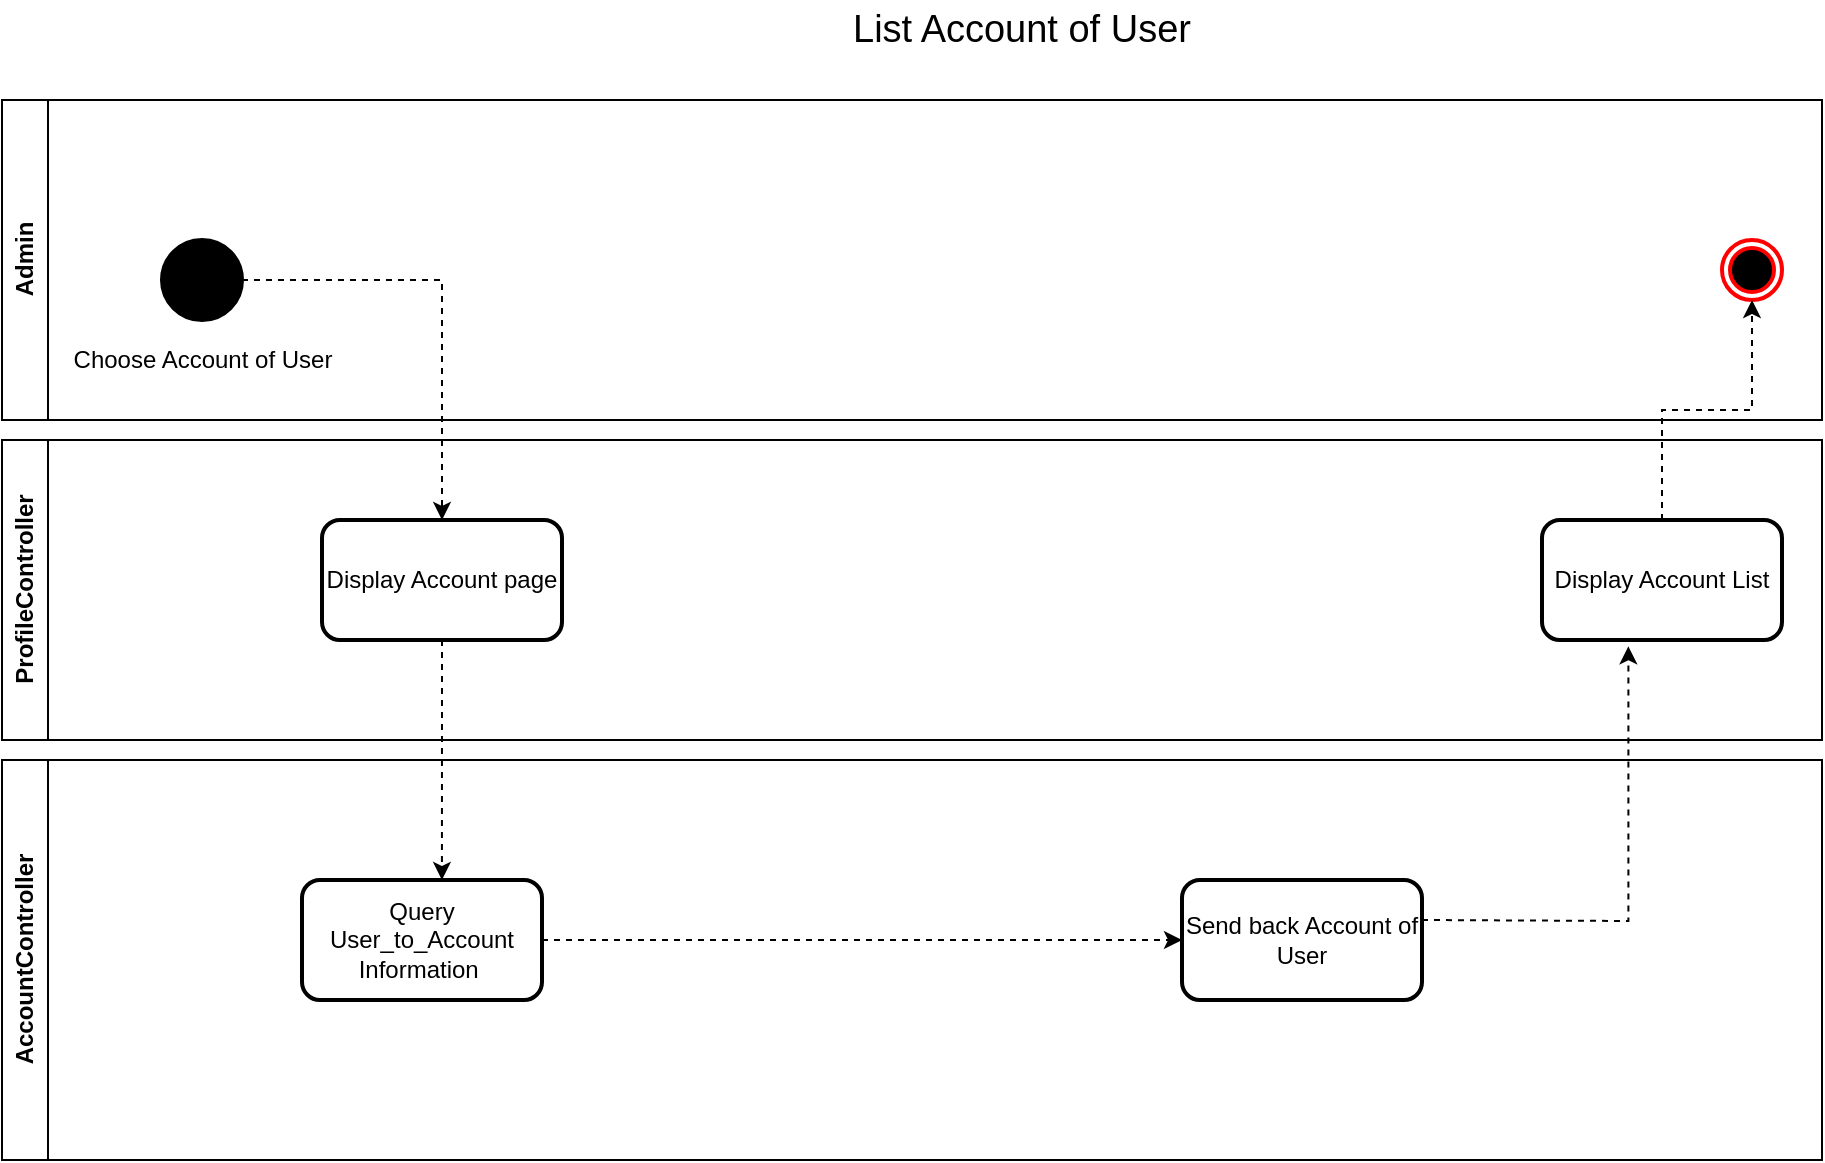 <mxfile version="20.8.18" type="github">
  <diagram name="Page-1" id="zhvSim_n1I8qWvGZ5J-W">
    <mxGraphModel dx="1144" dy="647" grid="1" gridSize="10" guides="1" tooltips="1" connect="1" arrows="1" fold="1" page="1" pageScale="1" pageWidth="850" pageHeight="1100" math="0" shadow="0">
      <root>
        <mxCell id="0" />
        <mxCell id="1" parent="0" />
        <mxCell id="0QoB3HYAloaKfUySLgmD-1" value="Admin" style="swimlane;horizontal=0;whiteSpace=wrap;html=1;" vertex="1" parent="1">
          <mxGeometry x="40" y="130" width="910" height="160" as="geometry" />
        </mxCell>
        <mxCell id="0QoB3HYAloaKfUySLgmD-2" value="Choose Account of User" style="shape=ellipse;html=1;fillColor=strokeColor;strokeWidth=2;verticalLabelPosition=bottom;verticalAlignment=top;perimeter=ellipsePerimeter;" vertex="1" parent="0QoB3HYAloaKfUySLgmD-1">
          <mxGeometry x="80" y="70" width="40" height="40" as="geometry" />
        </mxCell>
        <mxCell id="0QoB3HYAloaKfUySLgmD-3" value="" style="ellipse;html=1;shape=endState;fillColor=#000000;strokeColor=#ff0000;strokeWidth=2;fontFamily=Helvetica;fontSize=12;fontColor=default;" vertex="1" parent="0QoB3HYAloaKfUySLgmD-1">
          <mxGeometry x="860" y="70" width="30" height="30" as="geometry" />
        </mxCell>
        <mxCell id="0QoB3HYAloaKfUySLgmD-4" value="ProfileController" style="swimlane;horizontal=0;whiteSpace=wrap;html=1;" vertex="1" parent="1">
          <mxGeometry x="40" y="300" width="910" height="150" as="geometry" />
        </mxCell>
        <mxCell id="0QoB3HYAloaKfUySLgmD-5" value="Display Account List" style="rounded=1;whiteSpace=wrap;html=1;strokeWidth=2;fontFamily=Helvetica;fontSize=12;" vertex="1" parent="0QoB3HYAloaKfUySLgmD-4">
          <mxGeometry x="770" y="40" width="120" height="60" as="geometry" />
        </mxCell>
        <mxCell id="0QoB3HYAloaKfUySLgmD-7" value="Display Account page" style="rounded=1;whiteSpace=wrap;html=1;strokeWidth=2;fontFamily=Helvetica;fontSize=12;" vertex="1" parent="0QoB3HYAloaKfUySLgmD-4">
          <mxGeometry x="160" y="40" width="120" height="60" as="geometry" />
        </mxCell>
        <mxCell id="0QoB3HYAloaKfUySLgmD-9" value="AccountController" style="swimlane;horizontal=0;whiteSpace=wrap;html=1;" vertex="1" parent="1">
          <mxGeometry x="40" y="460" width="910" height="200" as="geometry" />
        </mxCell>
        <mxCell id="0QoB3HYAloaKfUySLgmD-10" style="edgeStyle=orthogonalEdgeStyle;rounded=0;orthogonalLoop=1;jettySize=auto;html=1;entryX=0;entryY=0.5;entryDx=0;entryDy=0;dashed=1;" edge="1" parent="0QoB3HYAloaKfUySLgmD-9" source="0QoB3HYAloaKfUySLgmD-11" target="0QoB3HYAloaKfUySLgmD-12">
          <mxGeometry relative="1" as="geometry">
            <mxPoint x="590" y="65" as="targetPoint" />
            <Array as="points" />
          </mxGeometry>
        </mxCell>
        <mxCell id="0QoB3HYAloaKfUySLgmD-11" value="Query User_to_Account Information&amp;nbsp;" style="rounded=1;whiteSpace=wrap;html=1;strokeWidth=2;fontFamily=Helvetica;fontSize=12;" vertex="1" parent="0QoB3HYAloaKfUySLgmD-9">
          <mxGeometry x="150" y="60" width="120" height="60" as="geometry" />
        </mxCell>
        <mxCell id="0QoB3HYAloaKfUySLgmD-12" value="Send back Account of User" style="rounded=1;whiteSpace=wrap;html=1;strokeWidth=2;fontFamily=Helvetica;fontSize=12;" vertex="1" parent="0QoB3HYAloaKfUySLgmD-9">
          <mxGeometry x="590" y="60" width="120" height="60" as="geometry" />
        </mxCell>
        <mxCell id="0QoB3HYAloaKfUySLgmD-13" style="edgeStyle=orthogonalEdgeStyle;rounded=0;orthogonalLoop=1;jettySize=auto;html=1;entryX=0.5;entryY=1;entryDx=0;entryDy=0;dashed=1;strokeWidth=1;fontFamily=Helvetica;fontSize=12;fontColor=default;" edge="1" parent="1" source="0QoB3HYAloaKfUySLgmD-5" target="0QoB3HYAloaKfUySLgmD-3">
          <mxGeometry relative="1" as="geometry" />
        </mxCell>
        <mxCell id="0QoB3HYAloaKfUySLgmD-14" style="edgeStyle=orthogonalEdgeStyle;rounded=0;orthogonalLoop=1;jettySize=auto;html=1;entryX=0.5;entryY=0;entryDx=0;entryDy=0;dashed=1;strokeWidth=1;fontFamily=Helvetica;fontSize=12;fontColor=default;" edge="1" parent="1" source="0QoB3HYAloaKfUySLgmD-2" target="0QoB3HYAloaKfUySLgmD-7">
          <mxGeometry relative="1" as="geometry" />
        </mxCell>
        <mxCell id="0QoB3HYAloaKfUySLgmD-15" value="List Account of User" style="text;html=1;strokeColor=none;fillColor=none;align=center;verticalAlign=middle;whiteSpace=wrap;rounded=0;fontSize=19;" vertex="1" parent="1">
          <mxGeometry x="460" y="80" width="180" height="30" as="geometry" />
        </mxCell>
        <mxCell id="0QoB3HYAloaKfUySLgmD-17" style="edgeStyle=orthogonalEdgeStyle;rounded=0;orthogonalLoop=1;jettySize=auto;html=1;entryX=0.36;entryY=1.053;entryDx=0;entryDy=0;entryPerimeter=0;dashed=1;" edge="1" parent="1" target="0QoB3HYAloaKfUySLgmD-5">
          <mxGeometry relative="1" as="geometry">
            <mxPoint x="750" y="540" as="sourcePoint" />
          </mxGeometry>
        </mxCell>
        <mxCell id="0QoB3HYAloaKfUySLgmD-18" style="edgeStyle=orthogonalEdgeStyle;rounded=0;orthogonalLoop=1;jettySize=auto;html=1;entryX=0.583;entryY=0;entryDx=0;entryDy=0;entryPerimeter=0;dashed=1;exitX=0.5;exitY=1;exitDx=0;exitDy=0;" edge="1" parent="1" source="0QoB3HYAloaKfUySLgmD-7" target="0QoB3HYAloaKfUySLgmD-11">
          <mxGeometry relative="1" as="geometry">
            <Array as="points">
              <mxPoint x="260" y="420" />
              <mxPoint x="260" y="420" />
            </Array>
          </mxGeometry>
        </mxCell>
      </root>
    </mxGraphModel>
  </diagram>
</mxfile>
